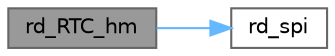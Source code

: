 digraph "rd_RTC_hm"
{
 // LATEX_PDF_SIZE
  bgcolor="transparent";
  edge [fontname=Helvetica,fontsize=10,labelfontname=Helvetica,labelfontsize=10];
  node [fontname=Helvetica,fontsize=10,shape=box,height=0.2,width=0.4];
  rankdir="LR";
  Node1 [label="rd_RTC_hm",height=0.2,width=0.4,color="gray40", fillcolor="grey60", style="filled", fontcolor="black",tooltip=" "];
  Node1 -> Node2 [color="steelblue1",style="solid"];
  Node2 [label="rd_spi",height=0.2,width=0.4,color="grey40", fillcolor="white", style="filled",URL="$_t_o_8c.html#ad7918a5494dd6407114f6bfbc748acb2",tooltip=" "];
}
